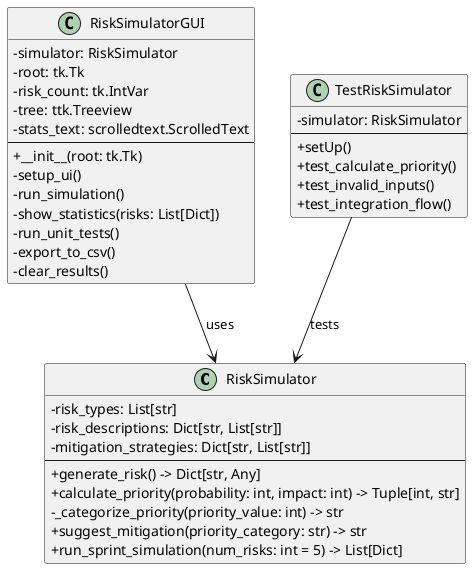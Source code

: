 @startuml Simulador de Riesgos en Sprints Ágiles
skinparam classAttributeIconSize 0

class RiskSimulator {
  - risk_types: List[str]
  - risk_descriptions: Dict[str, List[str]]
  - mitigation_strategies: Dict[str, List[str]]
  --
  + generate_risk() -> Dict[str, Any]
  + calculate_priority(probability: int, impact: int) -> Tuple[int, str]
  - _categorize_priority(priority_value: int) -> str
  + suggest_mitigation(priority_category: str) -> str
  + run_sprint_simulation(num_risks: int = 5) -> List[Dict]
}

class RiskSimulatorGUI {
  - simulator: RiskSimulator
  - root: tk.Tk
  - risk_count: tk.IntVar
  - tree: ttk.Treeview
  - stats_text: scrolledtext.ScrolledText
  --
  + __init__(root: tk.Tk)
  - setup_ui()
  - run_simulation()
  - show_statistics(risks: List[Dict])
  - run_unit_tests()
  - export_to_csv()
  - clear_results()
}

class TestRiskSimulator {
  - simulator: RiskSimulator
  --
  + setUp()
  + test_calculate_priority()
  + test_invalid_inputs()
  + test_integration_flow()
}

RiskSimulatorGUI --> RiskSimulator : uses
TestRiskSimulator --> RiskSimulator : tests

@enduml